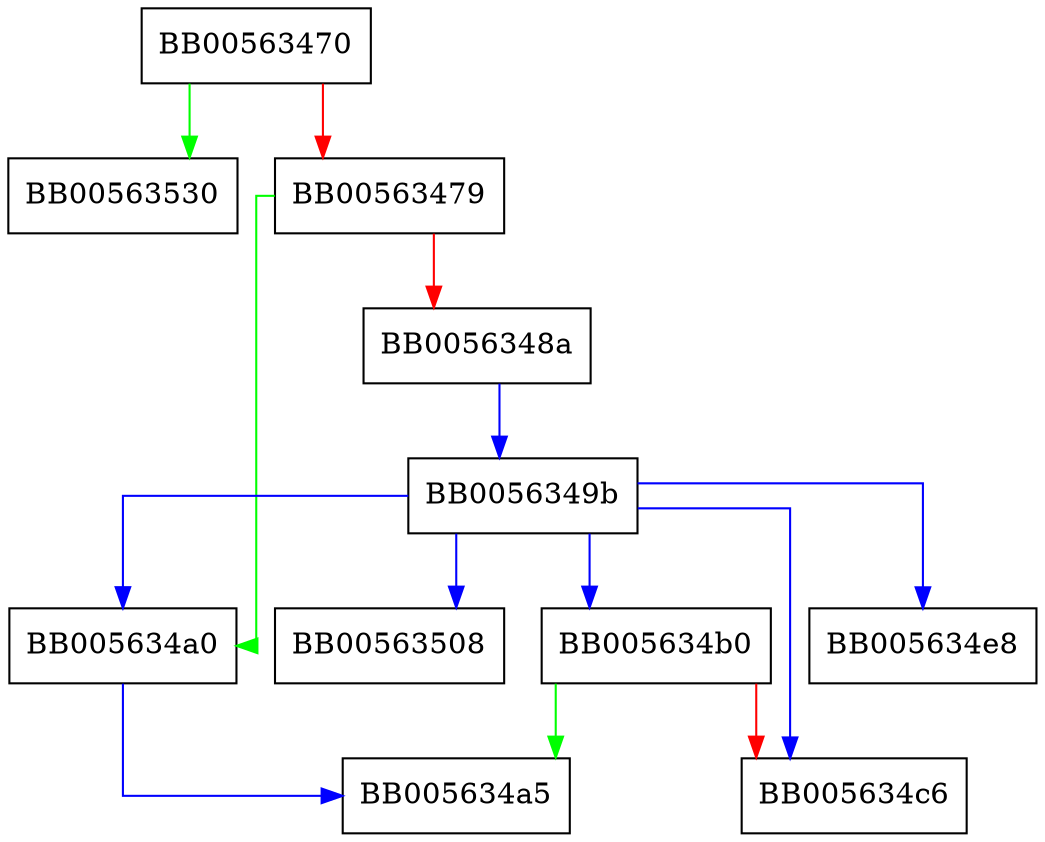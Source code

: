 digraph cms_cb {
  node [shape="box"];
  graph [splines=ortho];
  BB00563470 -> BB00563530 [color="green"];
  BB00563470 -> BB00563479 [color="red"];
  BB00563479 -> BB005634a0 [color="green"];
  BB00563479 -> BB0056348a [color="red"];
  BB0056348a -> BB0056349b [color="blue"];
  BB0056349b -> BB00563508 [color="blue"];
  BB0056349b -> BB005634a0 [color="blue"];
  BB0056349b -> BB005634b0 [color="blue"];
  BB0056349b -> BB005634e8 [color="blue"];
  BB0056349b -> BB005634c6 [color="blue"];
  BB005634a0 -> BB005634a5 [color="blue"];
  BB005634b0 -> BB005634a5 [color="green"];
  BB005634b0 -> BB005634c6 [color="red"];
}